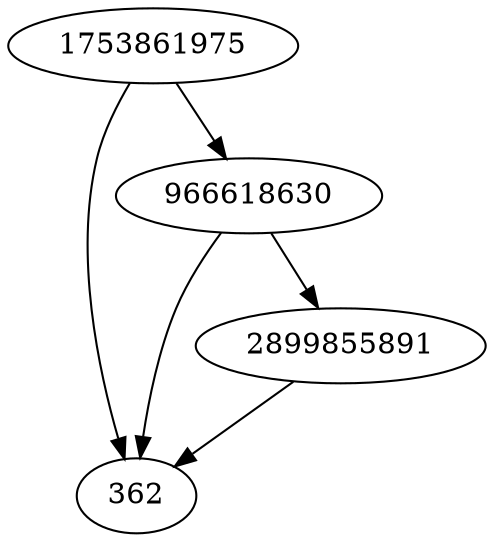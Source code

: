 strict digraph  {
362;
2899855891;
966618630;
1753861975;
2899855891 -> 362;
966618630 -> 2899855891;
966618630 -> 362;
1753861975 -> 966618630;
1753861975 -> 362;
}
